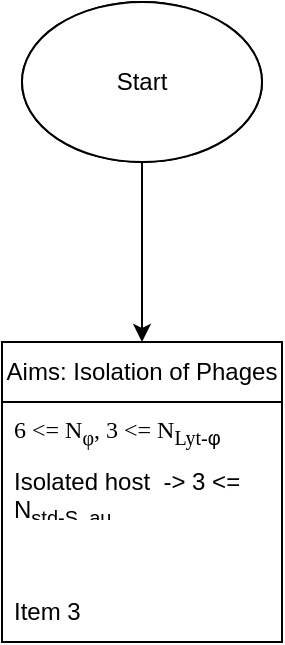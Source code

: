 <mxfile version="21.6.5" type="github">
  <diagram name="Page-1" id="LMBhRBD722cPYpgbq7TS">
    <mxGraphModel dx="867" dy="505" grid="1" gridSize="10" guides="1" tooltips="1" connect="1" arrows="1" fold="1" page="1" pageScale="1" pageWidth="850" pageHeight="1100" math="1" shadow="0">
      <root>
        <mxCell id="0" />
        <mxCell id="1" parent="0" />
        <mxCell id="cJtdsX_xr3O15uzgO5av-1" value="" style="ellipse;whiteSpace=wrap;html=1;" vertex="1" parent="1">
          <mxGeometry x="360" y="260" width="120" height="80" as="geometry" />
        </mxCell>
        <mxCell id="cJtdsX_xr3O15uzgO5av-2" value="Start" style="ellipse;whiteSpace=wrap;html=1;" vertex="1" parent="1">
          <mxGeometry x="360" y="260" width="120" height="80" as="geometry" />
        </mxCell>
        <mxCell id="cJtdsX_xr3O15uzgO5av-5" value="Aims: Isolation of Phages" style="swimlane;fontStyle=0;childLayout=stackLayout;horizontal=1;startSize=30;horizontalStack=0;resizeParent=1;resizeParentMax=0;resizeLast=0;collapsible=1;marginBottom=0;whiteSpace=wrap;html=1;" vertex="1" parent="1">
          <mxGeometry x="350" y="430" width="140" height="150" as="geometry" />
        </mxCell>
        <mxCell id="cJtdsX_xr3O15uzgO5av-6" value="&lt;font face=&quot;Times New Roman&quot;&gt;6 &amp;lt;= N&lt;/font&gt;&lt;span style=&quot;font-family: &amp;quot;Times New Roman&amp;quot;; background-color: initial;&quot;&gt;&lt;sub&gt;φ&lt;/sub&gt;, 3&lt;/span&gt;&lt;font style=&quot;border-color: var(--border-color);&quot; face=&quot;Times New Roman&quot;&gt;&amp;nbsp;&amp;lt;= N&lt;sub&gt;Lyt-&lt;/sub&gt;&lt;/font&gt;&lt;sub&gt;φ&lt;/sub&gt;&lt;font face=&quot;Times New Roman&quot;&gt;&lt;br&gt;&lt;/font&gt;" style="text;strokeColor=none;fillColor=none;align=left;verticalAlign=middle;spacingLeft=4;spacingRight=4;overflow=hidden;points=[[0,0.5],[1,0.5]];portConstraint=eastwest;rotatable=0;whiteSpace=wrap;html=1;" vertex="1" parent="cJtdsX_xr3O15uzgO5av-5">
          <mxGeometry y="30" width="140" height="30" as="geometry" />
        </mxCell>
        <mxCell id="cJtdsX_xr3O15uzgO5av-7" value="Isolated host&amp;nbsp; -&amp;gt; 3 &amp;lt;= N&lt;sub&gt;std-S. au&lt;/sub&gt;" style="text;strokeColor=none;fillColor=none;align=left;verticalAlign=middle;spacingLeft=4;spacingRight=4;overflow=hidden;points=[[0,0.5],[1,0.5]];portConstraint=eastwest;rotatable=0;whiteSpace=wrap;html=1;" vertex="1" parent="cJtdsX_xr3O15uzgO5av-5">
          <mxGeometry y="60" width="140" height="30" as="geometry" />
        </mxCell>
        <mxCell id="cJtdsX_xr3O15uzgO5av-10" style="text;strokeColor=none;fillColor=none;align=left;verticalAlign=middle;spacingLeft=4;spacingRight=4;overflow=hidden;points=[[0,0.5],[1,0.5]];portConstraint=eastwest;rotatable=0;whiteSpace=wrap;html=1;" vertex="1" parent="cJtdsX_xr3O15uzgO5av-5">
          <mxGeometry y="90" width="140" height="30" as="geometry" />
        </mxCell>
        <mxCell id="cJtdsX_xr3O15uzgO5av-8" value="Item 3" style="text;strokeColor=none;fillColor=none;align=left;verticalAlign=middle;spacingLeft=4;spacingRight=4;overflow=hidden;points=[[0,0.5],[1,0.5]];portConstraint=eastwest;rotatable=0;whiteSpace=wrap;html=1;" vertex="1" parent="cJtdsX_xr3O15uzgO5av-5">
          <mxGeometry y="120" width="140" height="30" as="geometry" />
        </mxCell>
        <mxCell id="cJtdsX_xr3O15uzgO5av-9" value="" style="edgeStyle=none;orthogonalLoop=1;jettySize=auto;html=1;rounded=0;exitX=0.5;exitY=1;exitDx=0;exitDy=0;entryX=0.5;entryY=0;entryDx=0;entryDy=0;" edge="1" parent="1" source="cJtdsX_xr3O15uzgO5av-2" target="cJtdsX_xr3O15uzgO5av-5">
          <mxGeometry width="100" relative="1" as="geometry">
            <mxPoint x="250" y="390" as="sourcePoint" />
            <mxPoint x="370" y="410" as="targetPoint" />
            <Array as="points" />
          </mxGeometry>
        </mxCell>
      </root>
    </mxGraphModel>
  </diagram>
</mxfile>
